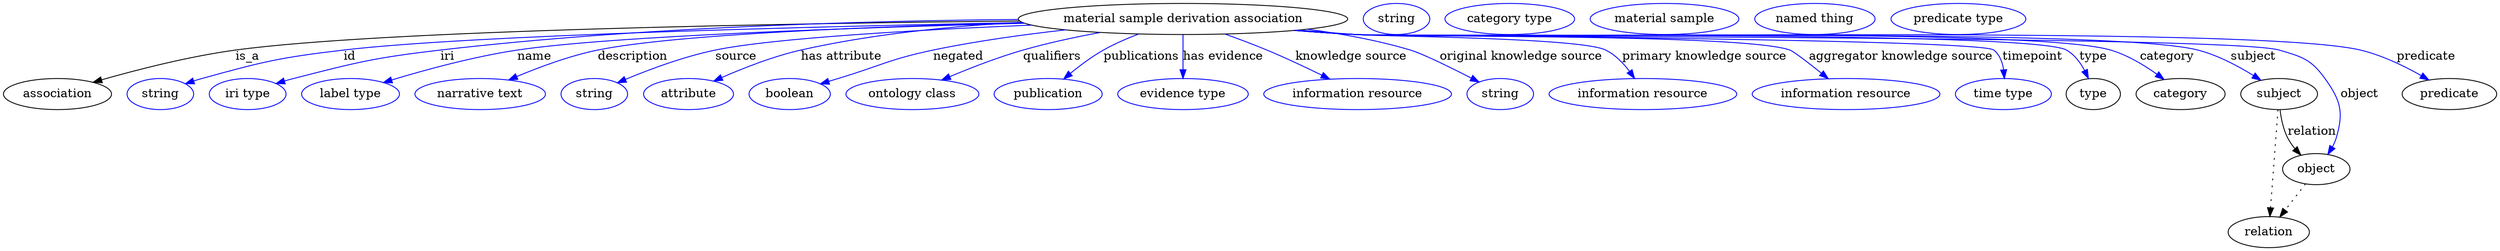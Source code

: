 digraph {
	graph [bb="0,0,2882,283"];
	node [label="\N"];
	"material sample derivation association"	[height=0.5,
		label="material sample derivation association",
		pos="1362.4,265",
		width=5.2898];
	association	[height=0.5,
		pos="62.394,178",
		width=1.7332];
	"material sample derivation association" -> association	[label=is_a,
		lp="282.39,221.5",
		pos="e,103.35,191.59 1173.5,262.65 907.91,259.94 437.51,251.98 268.39,229 214.66,221.7 154.54,206.24 113.18,194.43"];
	id	[color=blue,
		height=0.5,
		label=string,
		pos="181.39,178",
		width=1.0652];
	"material sample derivation association" -> id	[color=blue,
		label=id,
		lp="400.39,221.5",
		pos="e,210.37,190.01 1176.9,260.89 939.06,256.27 539.73,246.25 393.39,229 319.56,220.3 301.06,215.79 229.39,196 226.28,195.14 223.08,\
194.18 219.89,193.17",
		style=solid];
	iri	[color=blue,
		height=0.5,
		label="iri type",
		pos="282.39,178",
		width=1.2277];
	"material sample derivation association" -> iri	[color=blue,
		label=iri,
		lp="512.39,221.5",
		pos="e,315.3,190.21 1171.8,264.51 997.45,263.01 732.79,255.8 504.39,229 428.39,220.08 409.51,215.05 335.39,196 332.02,195.13 328.54,194.17 \
325.05,193.16",
		style=solid];
	name	[color=blue,
		height=0.5,
		label="label type",
		pos="401.39,178",
		width=1.5707];
	"material sample derivation association" -> name	[color=blue,
		label=name,
		lp="613.39,221.5",
		pos="e,439.52,191.46 1179.1,260.07 988.18,255.19 702,245.43 593.39,229 543.53,221.46 487.9,206.19 449.41,194.5",
		style=solid];
	description	[color=blue,
		height=0.5,
		label="narrative text",
		pos="551.39,178",
		width=2.0943];
	"material sample derivation association" -> description	[color=blue,
		label=description,
		lp="726.89,221.5",
		pos="e,584.13,194.32 1177.4,260.69 1010.2,256.55 776.68,247.6 686.39,229 654.24,222.37 619.53,209.38 593.37,198.3",
		style=solid];
	source	[color=blue,
		height=0.5,
		label=string,
		pos="683.39,178",
		width=1.0652];
	"material sample derivation association" -> source	[color=blue,
		label=source,
		lp="845.39,221.5",
		pos="e,709.97,191.19 1186.8,258 1056,252.52 888.82,243.1 821.39,229 785.74,221.55 746.88,206.83 719.5,195.28",
		style=solid];
	"has attribute"	[color=blue,
		height=0.5,
		label=attribute,
		pos="791.39,178",
		width=1.4443];
	"material sample derivation association" -> "has attribute"	[color=blue,
		label="has attribute",
		lp="967.39,221.5",
		pos="e,820.34,193.03 1175.9,261.23 1096.4,256.97 1003,247.86 920.39,229 888.83,221.8 854.75,208.32 829.54,197.17",
		style=solid];
	negated	[color=blue,
		height=0.5,
		label=boolean,
		pos="908.39,178",
		width=1.2999];
	"material sample derivation association" -> negated	[color=blue,
		label=negated,
		lp="1102.4,221.5",
		pos="e,943.59,189.93 1226.3,252.37 1177.8,246.94 1122.9,239.34 1073.4,229 1023.4,218.56 1012.2,210.87 963.39,196 960.09,194.99 956.68,\
193.95 953.25,192.9",
		style=solid];
	qualifiers	[color=blue,
		height=0.5,
		label="ontology class",
		pos="1049.4,178",
		width=2.1304];
	"material sample derivation association" -> qualifiers	[color=blue,
		label=qualifiers,
		lp="1210.9,221.5",
		pos="e,1083.3,194.24 1266.5,249.36 1237.6,244.01 1206,237.21 1177.4,229 1148.5,220.71 1117.1,208.5 1092.7,198.21",
		style=solid];
	publications	[color=blue,
		height=0.5,
		label=publication,
		pos="1206.4,178",
		width=1.7332];
	"material sample derivation association" -> publications	[color=blue,
		label=publications,
		lp="1314.4,221.5",
		pos="e,1224.4,195.45 1311,247.56 1297.4,242.39 1283,236.13 1270.4,229 1257,221.42 1243.3,211.19 1232.1,201.95",
		style=solid];
	"has evidence"	[color=blue,
		height=0.5,
		label="evidence type",
		pos="1362.4,178",
		width=2.0943];
	"material sample derivation association" -> "has evidence"	[color=blue,
		label="has evidence",
		lp="1408.9,221.5",
		pos="e,1362.4,196.18 1362.4,246.8 1362.4,235.16 1362.4,219.55 1362.4,206.24",
		style=solid];
	"knowledge source"	[color=blue,
		height=0.5,
		label="information resource",
		pos="1564.4,178",
		width=3.015];
	"material sample derivation association" -> "knowledge source"	[color=blue,
		label="knowledge source",
		lp="1556.9,221.5",
		pos="e,1532.1,195.37 1411.1,247.48 1426.7,241.92 1443.9,235.48 1459.4,229 1480.7,220.11 1503.9,209.19 1523.1,199.83",
		style=solid];
	"original knowledge source"	[color=blue,
		height=0.5,
		label=string,
		pos="1729.4,178",
		width=1.0652];
	"material sample derivation association" -> "original knowledge source"	[color=blue,
		label="original knowledge source",
		lp="1753.4,221.5",
		pos="e,1704.9,191.91 1506.4,253.15 1545.5,247.96 1587.5,240.3 1625.4,229 1639.4,224.83 1671,209.26 1695.8,196.59",
		style=solid];
	"primary knowledge source"	[color=blue,
		height=0.5,
		label="information resource",
		pos="1894.4,178",
		width=3.015];
	"material sample derivation association" -> "primary knowledge source"	[color=blue,
		label="primary knowledge source",
		lp="1965.4,221.5",
		pos="e,1884.7,196.1 1496.3,252.2 1518.4,250.37 1541,248.57 1562.4,247 1626.6,242.27 1793.8,257.65 1851.4,229 1862.4,223.54 1871.7,213.88 \
1878.8,204.51",
		style=solid];
	"aggregator knowledge source"	[color=blue,
		height=0.5,
		label="information resource",
		pos="2129.4,178",
		width=3.015];
	"material sample derivation association" -> "aggregator knowledge source"	[color=blue,
		label="aggregator knowledge source",
		lp="2192.9,221.5",
		pos="e,2108.8,195.87 1493.6,251.92 1516.5,250.08 1540.1,248.34 1562.4,247 1618.1,243.64 2011.9,247.92 2064.4,229 2068.8,227.43 2085.5,\
214.51 2100.9,202.19",
		style=solid];
	timepoint	[color=blue,
		height=0.5,
		label="time type",
		pos="2311.4,178",
		width=1.5346];
	"material sample derivation association" -> timepoint	[color=blue,
		label=timepoint,
		lp="2345.4,221.5",
		pos="e,2312.6,196.1 1492.2,251.82 1515.6,249.95 1539.7,248.24 1562.4,247 1582.9,245.88 2284.6,242.04 2300.4,229 2307.1,223.45 2310.3,\
214.82 2311.7,206.27",
		style=solid];
	type	[height=0.5,
		pos="2415.4,178",
		width=0.86659];
	"material sample derivation association" -> type	[color=blue,
		label=type,
		lp="2415.4,221.5",
		pos="e,2409.7,196.13 1492,251.79 1515.4,249.92 1539.6,248.22 1562.4,247 1608,244.56 2344.7,251.65 2384.4,229 2393.6,223.74 2400.5,214.51 \
2405.3,205.4",
		style=solid];
	category	[height=0.5,
		pos="2516.4,178",
		width=1.4263];
	"material sample derivation association" -> category	[color=blue,
		label=category,
		lp="2500.9,221.5",
		pos="e,2497.2,194.98 1492,251.77 1515.4,249.9 1539.6,248.2 1562.4,247 1659.3,241.89 2342.3,256.45 2435.4,229 2454.7,223.29 2474,211.66 \
2489,201.06",
		style=solid];
	subject	[height=0.5,
		pos="2630.4,178",
		width=1.2277];
	"material sample derivation association" -> subject	[color=blue,
		label=subject,
		lp="2600.4,221.5",
		pos="e,2609.2,194.04 1491.7,251.75 1515.2,249.88 1539.5,248.18 1562.4,247 1670.5,241.41 2431.6,256.16 2536.4,229 2559.2,223.07 2582.7,\
210.61 2600.5,199.62",
		style=solid];
	object	[height=0.5,
		pos="2673.4,91",
		width=1.0832];
	"material sample derivation association" -> object	[color=blue,
		label=object,
		lp="2723.4,178",
		pos="e,2686.8,108.09 1491.4,251.74 1515,249.86 1539.4,248.17 1562.4,247 1621.7,243.99 2573.5,245.79 2630.4,229 2657,221.15 2667.2,218.5 \
2683.4,196 2701.7,170.69 2705.3,156.9 2696.4,127 2695.4,123.55 2693.9,120.13 2692.1,116.85",
		style=solid];
	predicate	[height=0.5,
		pos="2827.4,178",
		width=1.5165];
	"material sample derivation association" -> predicate	[color=blue,
		label=predicate,
		lp="2800.4,221.5",
		pos="e,2803.6,194.31 1491.1,251.73 1514.8,249.85 1539.3,248.16 1562.4,247 1691.4,240.53 2598.8,258.9 2724.4,229 2749.3,223.08 2775.1,\
210.48 2794.7,199.42",
		style=solid];
	association_type	[color=blue,
		height=0.5,
		label=string,
		pos="1609.4,265",
		width=1.0652];
	association_category	[color=blue,
		height=0.5,
		label="category type",
		pos="1740.4,265",
		width=2.0762];
	subject -> object	[label=relation,
		lp="2668.4,134.5",
		pos="e,2655.5,107.23 2631.5,159.55 2632.7,149.57 2635.2,137.07 2640.4,127 2642.6,122.68 2645.5,118.52 2648.7,114.66"];
	relation	[height=0.5,
		pos="2618.4,18",
		width=1.2999];
	subject -> relation	[pos="e,2619.7,36.188 2629.1,159.79 2627,132.48 2623,78.994 2620.5,46.38",
		style=dotted];
	"material sample derivation association_subject"	[color=blue,
		height=0.5,
		label="material sample",
		pos="1919.4,265",
		width=2.3831];
	object -> relation	[pos="e,2631.2,35.54 2660.9,73.889 2654,64.939 2645.2,53.617 2637.4,43.584",
		style=dotted];
	"material sample derivation association_object"	[color=blue,
		height=0.5,
		label="named thing",
		pos="2092.4,265",
		width=1.9318];
	"material sample derivation association_predicate"	[color=blue,
		height=0.5,
		label="predicate type",
		pos="2258.4,265",
		width=2.1665];
}
